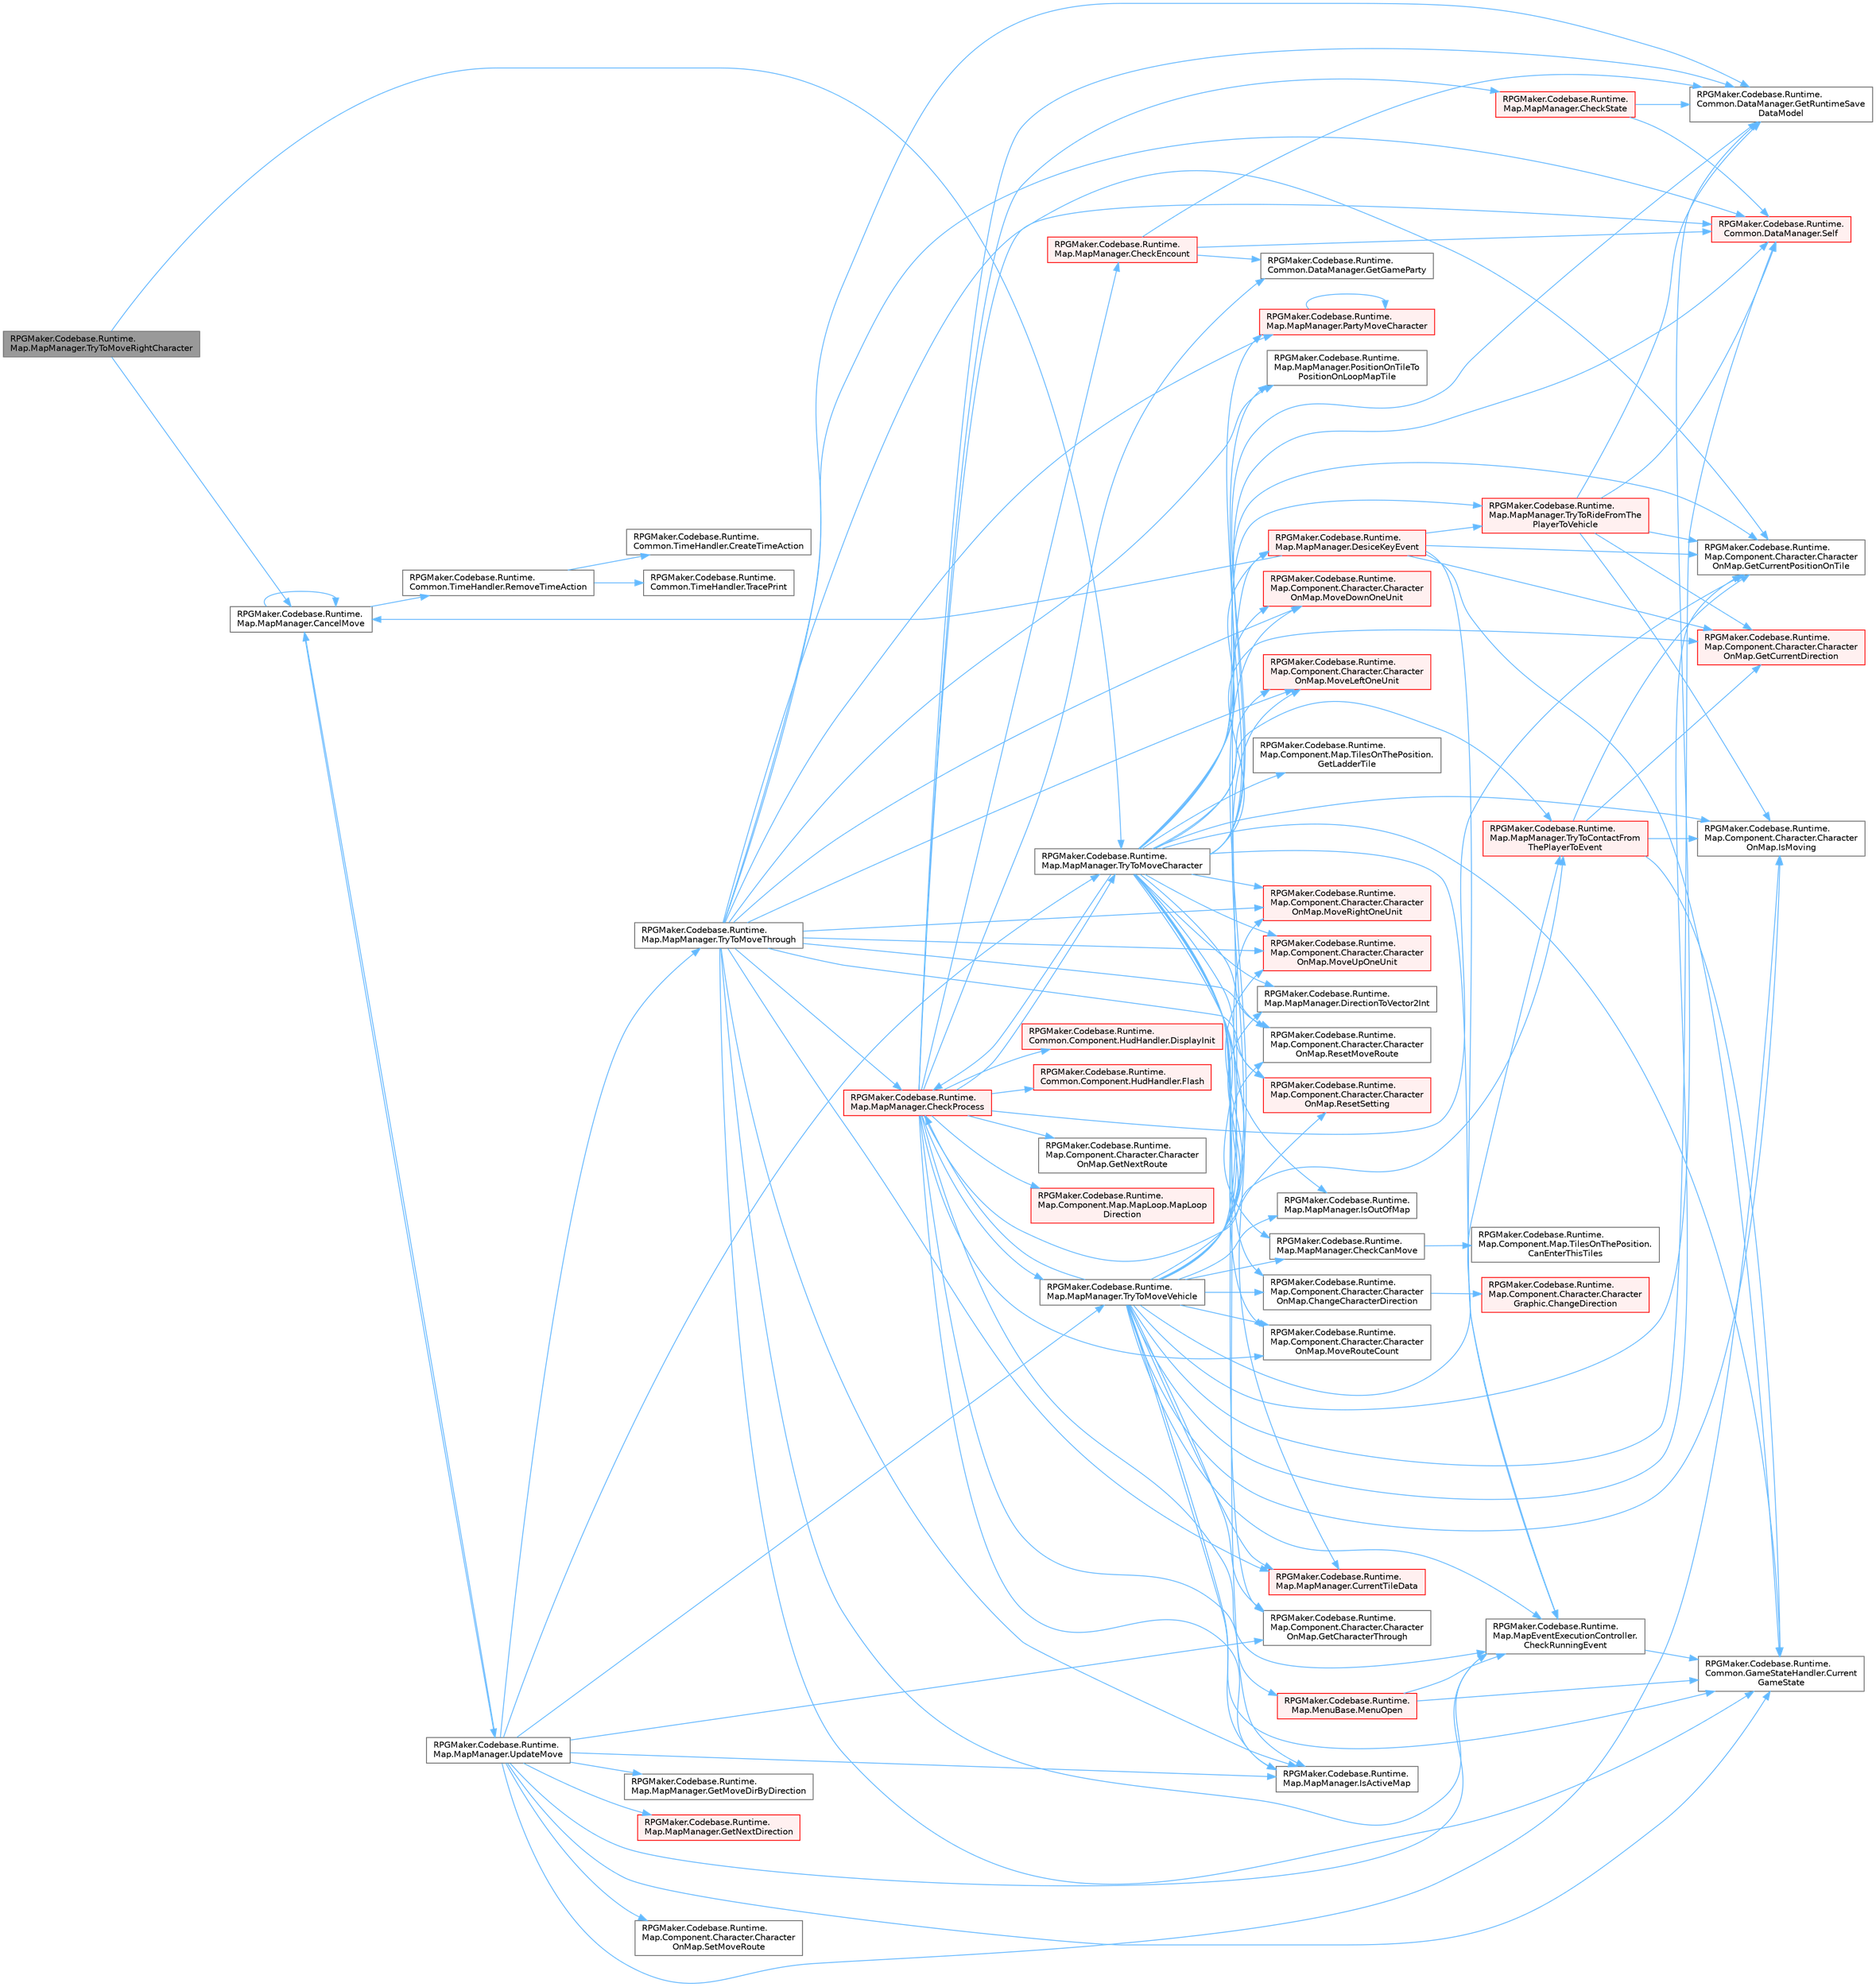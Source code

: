 digraph "RPGMaker.Codebase.Runtime.Map.MapManager.TryToMoveRightCharacter"
{
 // LATEX_PDF_SIZE
  bgcolor="transparent";
  edge [fontname=Helvetica,fontsize=10,labelfontname=Helvetica,labelfontsize=10];
  node [fontname=Helvetica,fontsize=10,shape=box,height=0.2,width=0.4];
  rankdir="LR";
  Node1 [id="Node000001",label="RPGMaker.Codebase.Runtime.\lMap.MapManager.TryToMoveRightCharacter",height=0.2,width=0.4,color="gray40", fillcolor="grey60", style="filled", fontcolor="black",tooltip=" "];
  Node1 -> Node2 [id="edge1_Node000001_Node000002",color="steelblue1",style="solid",tooltip=" "];
  Node2 [id="Node000002",label="RPGMaker.Codebase.Runtime.\lMap.MapManager.CancelMove",height=0.2,width=0.4,color="grey40", fillcolor="white", style="filled",URL="$d5/d0f/class_r_p_g_maker_1_1_codebase_1_1_runtime_1_1_map_1_1_map_manager.html#aec356ba03028b9e11ece2ceb38d7f3cf",tooltip=" "];
  Node2 -> Node2 [id="edge2_Node000002_Node000002",color="steelblue1",style="solid",tooltip=" "];
  Node2 -> Node3 [id="edge3_Node000002_Node000003",color="steelblue1",style="solid",tooltip=" "];
  Node3 [id="Node000003",label="RPGMaker.Codebase.Runtime.\lCommon.TimeHandler.RemoveTimeAction",height=0.2,width=0.4,color="grey40", fillcolor="white", style="filled",URL="$d3/dac/class_r_p_g_maker_1_1_codebase_1_1_runtime_1_1_common_1_1_time_handler.html#acbacfdc0a0c421baed7613fc41529941",tooltip="Actionの削除"];
  Node3 -> Node4 [id="edge4_Node000003_Node000004",color="steelblue1",style="solid",tooltip=" "];
  Node4 [id="Node000004",label="RPGMaker.Codebase.Runtime.\lCommon.TimeHandler.CreateTimeAction",height=0.2,width=0.4,color="grey40", fillcolor="white", style="filled",URL="$d3/dac/class_r_p_g_maker_1_1_codebase_1_1_runtime_1_1_common_1_1_time_handler.html#a5eef3d1f8380e9a82f53b599f3a3b2d5",tooltip=" "];
  Node3 -> Node5 [id="edge5_Node000003_Node000005",color="steelblue1",style="solid",tooltip=" "];
  Node5 [id="Node000005",label="RPGMaker.Codebase.Runtime.\lCommon.TimeHandler.TracePrint",height=0.2,width=0.4,color="grey40", fillcolor="white", style="filled",URL="$d3/dac/class_r_p_g_maker_1_1_codebase_1_1_runtime_1_1_common_1_1_time_handler.html#a8c7773e140b3739304925ce8a0198ee5",tooltip=" "];
  Node2 -> Node6 [id="edge6_Node000002_Node000006",color="steelblue1",style="solid",tooltip=" "];
  Node6 [id="Node000006",label="RPGMaker.Codebase.Runtime.\lMap.MapManager.UpdateMove",height=0.2,width=0.4,color="grey40", fillcolor="white", style="filled",URL="$d5/d0f/class_r_p_g_maker_1_1_codebase_1_1_runtime_1_1_map_1_1_map_manager.html#a8d383409968f24c28e9393d632d207c2",tooltip=" "];
  Node6 -> Node2 [id="edge7_Node000006_Node000002",color="steelblue1",style="solid",tooltip=" "];
  Node6 -> Node7 [id="edge8_Node000006_Node000007",color="steelblue1",style="solid",tooltip=" "];
  Node7 [id="Node000007",label="RPGMaker.Codebase.Runtime.\lMap.MapEventExecutionController.\lCheckRunningEvent",height=0.2,width=0.4,color="grey40", fillcolor="white", style="filled",URL="$db/d6c/class_r_p_g_maker_1_1_codebase_1_1_runtime_1_1_map_1_1_map_event_execution_controller.html#aeaee3de09388ebf0bd140c0e4c831d56",tooltip="イベント実行中で、MAPやバトル側でキー操作を受け付け可能かどうかを返却する"];
  Node7 -> Node8 [id="edge9_Node000007_Node000008",color="steelblue1",style="solid",tooltip=" "];
  Node8 [id="Node000008",label="RPGMaker.Codebase.Runtime.\lCommon.GameStateHandler.Current\lGameState",height=0.2,width=0.4,color="grey40", fillcolor="white", style="filled",URL="$de/d2c/class_r_p_g_maker_1_1_codebase_1_1_runtime_1_1_common_1_1_game_state_handler.html#adce58ef0480f995976ab60592c9add27",tooltip="現在の状態を返却する."];
  Node6 -> Node8 [id="edge10_Node000006_Node000008",color="steelblue1",style="solid",tooltip=" "];
  Node6 -> Node9 [id="edge11_Node000006_Node000009",color="steelblue1",style="solid",tooltip=" "];
  Node9 [id="Node000009",label="RPGMaker.Codebase.Runtime.\lMap.Component.Character.Character\lOnMap.GetCharacterThrough",height=0.2,width=0.4,color="grey40", fillcolor="white", style="filled",URL="$d0/dad/class_r_p_g_maker_1_1_codebase_1_1_runtime_1_1_map_1_1_component_1_1_character_1_1_character_on_map.html#a45d698e72e8efdb9688f1bc7140ac474",tooltip=" "];
  Node6 -> Node10 [id="edge12_Node000006_Node000010",color="steelblue1",style="solid",tooltip=" "];
  Node10 [id="Node000010",label="RPGMaker.Codebase.Runtime.\lMap.MapManager.GetMoveDirByDirection",height=0.2,width=0.4,color="grey40", fillcolor="white", style="filled",URL="$d5/d0f/class_r_p_g_maker_1_1_codebase_1_1_runtime_1_1_map_1_1_map_manager.html#a364f649816182c051609d2fb4702c04b",tooltip=" "];
  Node6 -> Node11 [id="edge13_Node000006_Node000011",color="steelblue1",style="solid",tooltip=" "];
  Node11 [id="Node000011",label="RPGMaker.Codebase.Runtime.\lMap.MapManager.GetNextDirection",height=0.2,width=0.4,color="red", fillcolor="#FFF0F0", style="filled",URL="$d5/d0f/class_r_p_g_maker_1_1_codebase_1_1_runtime_1_1_map_1_1_map_manager.html#a3eda9cef1c11927aa1dd0e4b36b2ec31",tooltip=" "];
  Node6 -> Node26 [id="edge14_Node000006_Node000026",color="steelblue1",style="solid",tooltip=" "];
  Node26 [id="Node000026",label="RPGMaker.Codebase.Runtime.\lMap.MapManager.IsActiveMap",height=0.2,width=0.4,color="grey40", fillcolor="white", style="filled",URL="$d5/d0f/class_r_p_g_maker_1_1_codebase_1_1_runtime_1_1_map_1_1_map_manager.html#a401fcee71fd35aafad253d62a385f27a",tooltip=" "];
  Node6 -> Node27 [id="edge15_Node000006_Node000027",color="steelblue1",style="solid",tooltip=" "];
  Node27 [id="Node000027",label="RPGMaker.Codebase.Runtime.\lMap.Component.Character.Character\lOnMap.IsMoving",height=0.2,width=0.4,color="grey40", fillcolor="white", style="filled",URL="$d0/dad/class_r_p_g_maker_1_1_codebase_1_1_runtime_1_1_map_1_1_component_1_1_character_1_1_character_on_map.html#a0c1997bb9d5c1a42d2d66f4115ec43bf",tooltip="移動状態の取得"];
  Node6 -> Node28 [id="edge16_Node000006_Node000028",color="steelblue1",style="solid",tooltip=" "];
  Node28 [id="Node000028",label="RPGMaker.Codebase.Runtime.\lMap.Component.Character.Character\lOnMap.SetMoveRoute",height=0.2,width=0.4,color="grey40", fillcolor="white", style="filled",URL="$d0/dad/class_r_p_g_maker_1_1_codebase_1_1_runtime_1_1_map_1_1_component_1_1_character_1_1_character_on_map.html#a9f8aaa6ad6b4d38518cf852345dd019d",tooltip=" "];
  Node6 -> Node29 [id="edge17_Node000006_Node000029",color="steelblue1",style="solid",tooltip=" "];
  Node29 [id="Node000029",label="RPGMaker.Codebase.Runtime.\lMap.MapManager.TryToMoveCharacter",height=0.2,width=0.4,color="grey40", fillcolor="white", style="filled",URL="$d5/d0f/class_r_p_g_maker_1_1_codebase_1_1_runtime_1_1_map_1_1_map_manager.html#a1c50ac1ba190459e6f190cdbfe263778",tooltip="キャラクターの移動を試行する （対象位置が進入不可の場合は向きだけ変える）"];
  Node29 -> Node30 [id="edge18_Node000029_Node000030",color="steelblue1",style="solid",tooltip=" "];
  Node30 [id="Node000030",label="RPGMaker.Codebase.Runtime.\lMap.Component.Character.Character\lOnMap.ChangeCharacterDirection",height=0.2,width=0.4,color="grey40", fillcolor="white", style="filled",URL="$d0/dad/class_r_p_g_maker_1_1_codebase_1_1_runtime_1_1_map_1_1_component_1_1_character_1_1_character_on_map.html#adfcb95a5cb4a72b7940a9260b208703e",tooltip="向きを変える"];
  Node30 -> Node31 [id="edge19_Node000030_Node000031",color="steelblue1",style="solid",tooltip=" "];
  Node31 [id="Node000031",label="RPGMaker.Codebase.Runtime.\lMap.Component.Character.Character\lGraphic.ChangeDirection",height=0.2,width=0.4,color="red", fillcolor="#FFF0F0", style="filled",URL="$da/d44/class_r_p_g_maker_1_1_codebase_1_1_runtime_1_1_map_1_1_component_1_1_character_1_1_character_graphic.html#a8d5ab5c51f8f01da17e02ee445042c14",tooltip=" "];
  Node29 -> Node36 [id="edge20_Node000029_Node000036",color="steelblue1",style="solid",tooltip=" "];
  Node36 [id="Node000036",label="RPGMaker.Codebase.Runtime.\lMap.MapManager.CheckCanMove",height=0.2,width=0.4,color="grey40", fillcolor="white", style="filled",URL="$d5/d0f/class_r_p_g_maker_1_1_codebase_1_1_runtime_1_1_map_1_1_map_manager.html#a782ece33ed01436f368fed7cff5573c4",tooltip=" "];
  Node36 -> Node13 [id="edge21_Node000036_Node000013",color="steelblue1",style="solid",tooltip=" "];
  Node13 [id="Node000013",label="RPGMaker.Codebase.Runtime.\lMap.Component.Map.TilesOnThePosition.\lCanEnterThisTiles",height=0.2,width=0.4,color="grey40", fillcolor="white", style="filled",URL="$d6/dfd/class_r_p_g_maker_1_1_codebase_1_1_runtime_1_1_map_1_1_component_1_1_map_1_1_tiles_on_the_position.html#a5f7d88633327ea157c635f7e782701e1",tooltip="同位置のこのタイル群に進入できるか？"];
  Node29 -> Node37 [id="edge22_Node000029_Node000037",color="steelblue1",style="solid",tooltip=" "];
  Node37 [id="Node000037",label="RPGMaker.Codebase.Runtime.\lMap.MapManager.CheckProcess",height=0.2,width=0.4,color="red", fillcolor="#FFF0F0", style="filled",URL="$d5/d0f/class_r_p_g_maker_1_1_codebase_1_1_runtime_1_1_map_1_1_map_manager.html#af61111401b6e289e7cd71c37c80bff5d",tooltip="移動後の各判定処理"];
  Node37 -> Node38 [id="edge23_Node000037_Node000038",color="steelblue1",style="solid",tooltip=" "];
  Node38 [id="Node000038",label="RPGMaker.Codebase.Runtime.\lMap.MapManager.CheckEncount",height=0.2,width=0.4,color="red", fillcolor="#FFF0F0", style="filled",URL="$d5/d0f/class_r_p_g_maker_1_1_codebase_1_1_runtime_1_1_map_1_1_map_manager.html#ade4dde4a1fa8535ef5adbeb52c1b3a3d",tooltip=" "];
  Node38 -> Node41 [id="edge24_Node000038_Node000041",color="steelblue1",style="solid",tooltip=" "];
  Node41 [id="Node000041",label="RPGMaker.Codebase.Runtime.\lCommon.DataManager.GetGameParty",height=0.2,width=0.4,color="grey40", fillcolor="white", style="filled",URL="$d5/d08/class_r_p_g_maker_1_1_codebase_1_1_runtime_1_1_common_1_1_data_manager.html#a51ad2669c15aba611fa704eb84001f8c",tooltip=" "];
  Node38 -> Node42 [id="edge25_Node000038_Node000042",color="steelblue1",style="solid",tooltip=" "];
  Node42 [id="Node000042",label="RPGMaker.Codebase.Runtime.\lCommon.DataManager.GetRuntimeSave\lDataModel",height=0.2,width=0.4,color="grey40", fillcolor="white", style="filled",URL="$d5/d08/class_r_p_g_maker_1_1_codebase_1_1_runtime_1_1_common_1_1_data_manager.html#aa008ccb1bfddc97c2c6618cfe1fe9ab9",tooltip=" "];
  Node38 -> Node45 [id="edge26_Node000038_Node000045",color="steelblue1",style="solid",tooltip=" "];
  Node45 [id="Node000045",label="RPGMaker.Codebase.Runtime.\lCommon.DataManager.Self",height=0.2,width=0.4,color="red", fillcolor="#FFF0F0", style="filled",URL="$d5/d08/class_r_p_g_maker_1_1_codebase_1_1_runtime_1_1_common_1_1_data_manager.html#a8f0a40fd71fe0a873d1905e106299934",tooltip=" "];
  Node37 -> Node7 [id="edge27_Node000037_Node000007",color="steelblue1",style="solid",tooltip=" "];
  Node37 -> Node113 [id="edge28_Node000037_Node000113",color="steelblue1",style="solid",tooltip=" "];
  Node113 [id="Node000113",label="RPGMaker.Codebase.Runtime.\lMap.MapManager.CheckState",height=0.2,width=0.4,color="red", fillcolor="#FFF0F0", style="filled",URL="$d5/d0f/class_r_p_g_maker_1_1_codebase_1_1_runtime_1_1_map_1_1_map_manager.html#a9bcec2ddd69bb73bf062012beb95bd50",tooltip="状態異常処理"];
  Node113 -> Node42 [id="edge29_Node000113_Node000042",color="steelblue1",style="solid",tooltip=" "];
  Node113 -> Node45 [id="edge30_Node000113_Node000045",color="steelblue1",style="solid",tooltip=" "];
  Node37 -> Node119 [id="edge31_Node000037_Node000119",color="steelblue1",style="solid",tooltip=" "];
  Node119 [id="Node000119",label="RPGMaker.Codebase.Runtime.\lCommon.Component.HudHandler.DisplayInit",height=0.2,width=0.4,color="red", fillcolor="#FFF0F0", style="filled",URL="$d4/ddb/class_r_p_g_maker_1_1_codebase_1_1_runtime_1_1_common_1_1_component_1_1_hud_handler.html#a48d9151e60197c1fc6ca30ce116c953c",tooltip=" "];
  Node37 -> Node126 [id="edge32_Node000037_Node000126",color="steelblue1",style="solid",tooltip=" "];
  Node126 [id="Node000126",label="RPGMaker.Codebase.Runtime.\lCommon.Component.HudHandler.Flash",height=0.2,width=0.4,color="red", fillcolor="#FFF0F0", style="filled",URL="$d4/ddb/class_r_p_g_maker_1_1_codebase_1_1_runtime_1_1_common_1_1_component_1_1_hud_handler.html#a49d367ca15e08b75b17b6cde224af9a4",tooltip=" "];
  Node37 -> Node132 [id="edge33_Node000037_Node000132",color="steelblue1",style="solid",tooltip=" "];
  Node132 [id="Node000132",label="RPGMaker.Codebase.Runtime.\lMap.Component.Character.Character\lOnMap.GetCurrentPositionOnTile",height=0.2,width=0.4,color="grey40", fillcolor="white", style="filled",URL="$d0/dad/class_r_p_g_maker_1_1_codebase_1_1_runtime_1_1_map_1_1_component_1_1_character_1_1_character_on_map.html#ad595963f96c284bcc874ab574c3635f4",tooltip="現在のタイル位置を取得"];
  Node37 -> Node41 [id="edge34_Node000037_Node000041",color="steelblue1",style="solid",tooltip=" "];
  Node37 -> Node133 [id="edge35_Node000037_Node000133",color="steelblue1",style="solid",tooltip=" "];
  Node133 [id="Node000133",label="RPGMaker.Codebase.Runtime.\lMap.Component.Character.Character\lOnMap.GetNextRoute",height=0.2,width=0.4,color="grey40", fillcolor="white", style="filled",URL="$d0/dad/class_r_p_g_maker_1_1_codebase_1_1_runtime_1_1_map_1_1_component_1_1_character_1_1_character_on_map.html#ac4fcd04ff7f85840f3290c29a7991ff9",tooltip=" "];
  Node37 -> Node42 [id="edge36_Node000037_Node000042",color="steelblue1",style="solid",tooltip=" "];
  Node37 -> Node26 [id="edge37_Node000037_Node000026",color="steelblue1",style="solid",tooltip=" "];
  Node37 -> Node134 [id="edge38_Node000037_Node000134",color="steelblue1",style="solid",tooltip=" "];
  Node134 [id="Node000134",label="RPGMaker.Codebase.Runtime.\lMap.Component.Map.MapLoop.MapLoop\lDirection",height=0.2,width=0.4,color="red", fillcolor="#FFF0F0", style="filled",URL="$d9/d69/class_r_p_g_maker_1_1_codebase_1_1_runtime_1_1_map_1_1_component_1_1_map_1_1_map_loop.html#a8ae0115857ad2d7b9e6f9662cbc0ac9d",tooltip=" "];
  Node37 -> Node140 [id="edge39_Node000037_Node000140",color="steelblue1",style="solid",tooltip=" "];
  Node140 [id="Node000140",label="RPGMaker.Codebase.Runtime.\lMap.MenuBase.MenuOpen",height=0.2,width=0.4,color="red", fillcolor="#FFF0F0", style="filled",URL="$d4/d87/class_r_p_g_maker_1_1_codebase_1_1_runtime_1_1_map_1_1_menu_base.html#a5a2bdab2d0f0b62de47028166fdcb660",tooltip="メニュー表示、非表示切り替え処理"];
  Node140 -> Node7 [id="edge40_Node000140_Node000007",color="steelblue1",style="solid",tooltip=" "];
  Node140 -> Node8 [id="edge41_Node000140_Node000008",color="steelblue1",style="solid",tooltip=" "];
  Node37 -> Node156 [id="edge42_Node000037_Node000156",color="steelblue1",style="solid",tooltip=" "];
  Node156 [id="Node000156",label="RPGMaker.Codebase.Runtime.\lMap.Component.Character.Character\lOnMap.MoveRouteCount",height=0.2,width=0.4,color="grey40", fillcolor="white", style="filled",URL="$d0/dad/class_r_p_g_maker_1_1_codebase_1_1_runtime_1_1_map_1_1_component_1_1_character_1_1_character_on_map.html#a7a12903b9ae6df92841af6e1190f5b4c",tooltip=" "];
  Node37 -> Node45 [id="edge43_Node000037_Node000045",color="steelblue1",style="solid",tooltip=" "];
  Node37 -> Node173 [id="edge44_Node000037_Node000173",color="steelblue1",style="solid",tooltip=" "];
  Node173 [id="Node000173",label="RPGMaker.Codebase.Runtime.\lMap.MapManager.TryToContactFrom\lThePlayerToEvent",height=0.2,width=0.4,color="red", fillcolor="#FFF0F0", style="filled",URL="$d5/d0f/class_r_p_g_maker_1_1_codebase_1_1_runtime_1_1_map_1_1_map_manager.html#ae027dfdf0a7b7f54a351e2e95f5ae634",tooltip="イベントがあり、その発動契機がContactFromThePlayerであればイベントを開始する"];
  Node173 -> Node8 [id="edge45_Node000173_Node000008",color="steelblue1",style="solid",tooltip=" "];
  Node173 -> Node174 [id="edge46_Node000173_Node000174",color="steelblue1",style="solid",tooltip=" "];
  Node174 [id="Node000174",label="RPGMaker.Codebase.Runtime.\lMap.Component.Character.Character\lOnMap.GetCurrentDirection",height=0.2,width=0.4,color="red", fillcolor="#FFF0F0", style="filled",URL="$d0/dad/class_r_p_g_maker_1_1_codebase_1_1_runtime_1_1_map_1_1_component_1_1_character_1_1_character_on_map.html#a5fb2129b6ab88b1ef5d20e6a304e0391",tooltip="現在の向きを取得"];
  Node173 -> Node132 [id="edge47_Node000173_Node000132",color="steelblue1",style="solid",tooltip=" "];
  Node173 -> Node27 [id="edge48_Node000173_Node000027",color="steelblue1",style="solid",tooltip=" "];
  Node37 -> Node29 [id="edge49_Node000037_Node000029",color="steelblue1",style="solid",tooltip=" "];
  Node37 -> Node183 [id="edge50_Node000037_Node000183",color="steelblue1",style="solid",tooltip=" "];
  Node183 [id="Node000183",label="RPGMaker.Codebase.Runtime.\lMap.MapManager.TryToMoveVehicle",height=0.2,width=0.4,color="grey40", fillcolor="white", style="filled",URL="$d5/d0f/class_r_p_g_maker_1_1_codebase_1_1_runtime_1_1_map_1_1_map_manager.html#af0e1fa61778d47dccbe907bcb8ebeb4c",tooltip="乗り物の移動を試行する （対象位置が進入不可の場合は向きだけ変える）"];
  Node183 -> Node30 [id="edge51_Node000183_Node000030",color="steelblue1",style="solid",tooltip=" "];
  Node183 -> Node36 [id="edge52_Node000183_Node000036",color="steelblue1",style="solid",tooltip=" "];
  Node183 -> Node37 [id="edge53_Node000183_Node000037",color="steelblue1",style="solid",tooltip=" "];
  Node183 -> Node7 [id="edge54_Node000183_Node000007",color="steelblue1",style="solid",tooltip=" "];
  Node183 -> Node8 [id="edge55_Node000183_Node000008",color="steelblue1",style="solid",tooltip=" "];
  Node183 -> Node184 [id="edge56_Node000183_Node000184",color="steelblue1",style="solid",tooltip=" "];
  Node184 [id="Node000184",label="RPGMaker.Codebase.Runtime.\lMap.MapManager.CurrentTileData",height=0.2,width=0.4,color="red", fillcolor="#FFF0F0", style="filled",URL="$d5/d0f/class_r_p_g_maker_1_1_codebase_1_1_runtime_1_1_map_1_1_map_manager.html#a6bd3ed94e7072c1d31769481ffb80100",tooltip="現在のマップのTilesOnThePositionを返却"];
  Node183 -> Node185 [id="edge57_Node000183_Node000185",color="steelblue1",style="solid",tooltip=" "];
  Node185 [id="Node000185",label="RPGMaker.Codebase.Runtime.\lMap.MapManager.DesiceKeyEvent",height=0.2,width=0.4,color="red", fillcolor="#FFF0F0", style="filled",URL="$d5/d0f/class_r_p_g_maker_1_1_codebase_1_1_runtime_1_1_map_1_1_map_manager.html#a2655da596d391627e8c2f71e6e490b62",tooltip="目の前にイベントがあり、その発動契機がTalkであればイベントを開始する"];
  Node185 -> Node2 [id="edge58_Node000185_Node000002",color="steelblue1",style="solid",tooltip=" "];
  Node185 -> Node7 [id="edge59_Node000185_Node000007",color="steelblue1",style="solid",tooltip=" "];
  Node185 -> Node8 [id="edge60_Node000185_Node000008",color="steelblue1",style="solid",tooltip=" "];
  Node185 -> Node174 [id="edge61_Node000185_Node000174",color="steelblue1",style="solid",tooltip=" "];
  Node185 -> Node132 [id="edge62_Node000185_Node000132",color="steelblue1",style="solid",tooltip=" "];
  Node185 -> Node211 [id="edge63_Node000185_Node000211",color="steelblue1",style="solid",tooltip=" "];
  Node211 [id="Node000211",label="RPGMaker.Codebase.Runtime.\lMap.MapManager.TryToRideFromThe\lPlayerToVehicle",height=0.2,width=0.4,color="red", fillcolor="#FFF0F0", style="filled",URL="$d5/d0f/class_r_p_g_maker_1_1_codebase_1_1_runtime_1_1_map_1_1_map_manager.html#af833ea891460fe653ce5b7900b86e151",tooltip="乗り物に乗る"];
  Node211 -> Node174 [id="edge64_Node000211_Node000174",color="steelblue1",style="solid",tooltip=" "];
  Node211 -> Node132 [id="edge65_Node000211_Node000132",color="steelblue1",style="solid",tooltip=" "];
  Node211 -> Node42 [id="edge66_Node000211_Node000042",color="steelblue1",style="solid",tooltip=" "];
  Node211 -> Node27 [id="edge67_Node000211_Node000027",color="steelblue1",style="solid",tooltip=" "];
  Node211 -> Node45 [id="edge68_Node000211_Node000045",color="steelblue1",style="solid",tooltip=" "];
  Node183 -> Node246 [id="edge69_Node000183_Node000246",color="steelblue1",style="solid",tooltip=" "];
  Node246 [id="Node000246",label="RPGMaker.Codebase.Runtime.\lMap.MapManager.DirectionToVector2Int",height=0.2,width=0.4,color="grey40", fillcolor="white", style="filled",URL="$d5/d0f/class_r_p_g_maker_1_1_codebase_1_1_runtime_1_1_map_1_1_map_manager.html#a9a88ef2357d9749441016c77e9e66e0a",tooltip="向きからVector2Intを取得。"];
  Node183 -> Node9 [id="edge70_Node000183_Node000009",color="steelblue1",style="solid",tooltip=" "];
  Node183 -> Node132 [id="edge71_Node000183_Node000132",color="steelblue1",style="solid",tooltip=" "];
  Node183 -> Node42 [id="edge72_Node000183_Node000042",color="steelblue1",style="solid",tooltip=" "];
  Node183 -> Node26 [id="edge73_Node000183_Node000026",color="steelblue1",style="solid",tooltip=" "];
  Node183 -> Node27 [id="edge74_Node000183_Node000027",color="steelblue1",style="solid",tooltip=" "];
  Node183 -> Node247 [id="edge75_Node000183_Node000247",color="steelblue1",style="solid",tooltip=" "];
  Node247 [id="Node000247",label="RPGMaker.Codebase.Runtime.\lMap.MapManager.IsOutOfMap",height=0.2,width=0.4,color="grey40", fillcolor="white", style="filled",URL="$d5/d0f/class_r_p_g_maker_1_1_codebase_1_1_runtime_1_1_map_1_1_map_manager.html#a060e4bf8a438bca54434869103c9bcdc",tooltip=" "];
  Node183 -> Node215 [id="edge76_Node000183_Node000215",color="steelblue1",style="solid",tooltip=" "];
  Node215 [id="Node000215",label="RPGMaker.Codebase.Runtime.\lMap.Component.Character.Character\lOnMap.MoveDownOneUnit",height=0.2,width=0.4,color="red", fillcolor="#FFF0F0", style="filled",URL="$d0/dad/class_r_p_g_maker_1_1_codebase_1_1_runtime_1_1_map_1_1_component_1_1_character_1_1_character_on_map.html#ace33c79a51d8a533b2ce346abf138354",tooltip="1マス下に移動する"];
  Node183 -> Node225 [id="edge77_Node000183_Node000225",color="steelblue1",style="solid",tooltip=" "];
  Node225 [id="Node000225",label="RPGMaker.Codebase.Runtime.\lMap.Component.Character.Character\lOnMap.MoveLeftOneUnit",height=0.2,width=0.4,color="red", fillcolor="#FFF0F0", style="filled",URL="$d0/dad/class_r_p_g_maker_1_1_codebase_1_1_runtime_1_1_map_1_1_component_1_1_character_1_1_character_on_map.html#acf153046015518dcf29ddacb5bb522a6",tooltip="1マス左に移動する"];
  Node183 -> Node226 [id="edge78_Node000183_Node000226",color="steelblue1",style="solid",tooltip=" "];
  Node226 [id="Node000226",label="RPGMaker.Codebase.Runtime.\lMap.Component.Character.Character\lOnMap.MoveRightOneUnit",height=0.2,width=0.4,color="red", fillcolor="#FFF0F0", style="filled",URL="$d0/dad/class_r_p_g_maker_1_1_codebase_1_1_runtime_1_1_map_1_1_component_1_1_character_1_1_character_on_map.html#a60565e3d03a68398ff93f970fbeff07a",tooltip="1マス右に移動する"];
  Node183 -> Node156 [id="edge79_Node000183_Node000156",color="steelblue1",style="solid",tooltip=" "];
  Node183 -> Node227 [id="edge80_Node000183_Node000227",color="steelblue1",style="solid",tooltip=" "];
  Node227 [id="Node000227",label="RPGMaker.Codebase.Runtime.\lMap.Component.Character.Character\lOnMap.MoveUpOneUnit",height=0.2,width=0.4,color="red", fillcolor="#FFF0F0", style="filled",URL="$d0/dad/class_r_p_g_maker_1_1_codebase_1_1_runtime_1_1_map_1_1_component_1_1_character_1_1_character_on_map.html#ac731d78d4f1079232ddc2462242ba477",tooltip="1マス上に移動する"];
  Node183 -> Node248 [id="edge81_Node000183_Node000248",color="steelblue1",style="solid",tooltip=" "];
  Node248 [id="Node000248",label="RPGMaker.Codebase.Runtime.\lMap.Component.Character.Character\lOnMap.ResetMoveRoute",height=0.2,width=0.4,color="grey40", fillcolor="white", style="filled",URL="$d0/dad/class_r_p_g_maker_1_1_codebase_1_1_runtime_1_1_map_1_1_component_1_1_character_1_1_character_on_map.html#ada50b7cedfa7f44c26907f853375f7df",tooltip=" "];
  Node183 -> Node249 [id="edge82_Node000183_Node000249",color="steelblue1",style="solid",tooltip=" "];
  Node249 [id="Node000249",label="RPGMaker.Codebase.Runtime.\lMap.Component.Character.Character\lOnMap.ResetSetting",height=0.2,width=0.4,color="red", fillcolor="#FFF0F0", style="filled",URL="$d0/dad/class_r_p_g_maker_1_1_codebase_1_1_runtime_1_1_map_1_1_component_1_1_character_1_1_character_on_map.html#a5b5e6b34cf6597a7cc04190c2566f665",tooltip=" "];
  Node183 -> Node45 [id="edge83_Node000183_Node000045",color="steelblue1",style="solid",tooltip=" "];
  Node183 -> Node173 [id="edge84_Node000183_Node000173",color="steelblue1",style="solid",tooltip=" "];
  Node29 -> Node7 [id="edge85_Node000029_Node000007",color="steelblue1",style="solid",tooltip=" "];
  Node29 -> Node8 [id="edge86_Node000029_Node000008",color="steelblue1",style="solid",tooltip=" "];
  Node29 -> Node184 [id="edge87_Node000029_Node000184",color="steelblue1",style="solid",tooltip=" "];
  Node29 -> Node185 [id="edge88_Node000029_Node000185",color="steelblue1",style="solid",tooltip=" "];
  Node29 -> Node246 [id="edge89_Node000029_Node000246",color="steelblue1",style="solid",tooltip=" "];
  Node29 -> Node9 [id="edge90_Node000029_Node000009",color="steelblue1",style="solid",tooltip=" "];
  Node29 -> Node174 [id="edge91_Node000029_Node000174",color="steelblue1",style="solid",tooltip=" "];
  Node29 -> Node132 [id="edge92_Node000029_Node000132",color="steelblue1",style="solid",tooltip=" "];
  Node29 -> Node219 [id="edge93_Node000029_Node000219",color="steelblue1",style="solid",tooltip=" "];
  Node219 [id="Node000219",label="RPGMaker.Codebase.Runtime.\lMap.Component.Map.TilesOnThePosition.\lGetLadderTile",height=0.2,width=0.4,color="grey40", fillcolor="white", style="filled",URL="$d6/dfd/class_r_p_g_maker_1_1_codebase_1_1_runtime_1_1_map_1_1_component_1_1_map_1_1_tiles_on_the_position.html#acc9bf0cbe797ddaab5bc133d5ade08e5",tooltip="梯子属性の取得"];
  Node29 -> Node42 [id="edge94_Node000029_Node000042",color="steelblue1",style="solid",tooltip=" "];
  Node29 -> Node26 [id="edge95_Node000029_Node000026",color="steelblue1",style="solid",tooltip=" "];
  Node29 -> Node27 [id="edge96_Node000029_Node000027",color="steelblue1",style="solid",tooltip=" "];
  Node29 -> Node247 [id="edge97_Node000029_Node000247",color="steelblue1",style="solid",tooltip=" "];
  Node29 -> Node215 [id="edge98_Node000029_Node000215",color="steelblue1",style="solid",tooltip=" "];
  Node29 -> Node225 [id="edge99_Node000029_Node000225",color="steelblue1",style="solid",tooltip=" "];
  Node29 -> Node226 [id="edge100_Node000029_Node000226",color="steelblue1",style="solid",tooltip=" "];
  Node29 -> Node156 [id="edge101_Node000029_Node000156",color="steelblue1",style="solid",tooltip=" "];
  Node29 -> Node227 [id="edge102_Node000029_Node000227",color="steelblue1",style="solid",tooltip=" "];
  Node29 -> Node228 [id="edge103_Node000029_Node000228",color="steelblue1",style="solid",tooltip=" "];
  Node228 [id="Node000228",label="RPGMaker.Codebase.Runtime.\lMap.MapManager.PartyMoveCharacter",height=0.2,width=0.4,color="red", fillcolor="#FFF0F0", style="filled",URL="$d5/d0f/class_r_p_g_maker_1_1_codebase_1_1_runtime_1_1_map_1_1_map_manager.html#a62362677c5fd951f473d6f35cbd01721",tooltip="パーティメンバーの移動"];
  Node228 -> Node228 [id="edge104_Node000228_Node000228",color="steelblue1",style="solid",tooltip=" "];
  Node29 -> Node274 [id="edge105_Node000029_Node000274",color="steelblue1",style="solid",tooltip=" "];
  Node274 [id="Node000274",label="RPGMaker.Codebase.Runtime.\lMap.MapManager.PositionOnTileTo\lPositionOnLoopMapTile",height=0.2,width=0.4,color="grey40", fillcolor="white", style="filled",URL="$d5/d0f/class_r_p_g_maker_1_1_codebase_1_1_runtime_1_1_map_1_1_map_manager.html#a59387e9b0920c39fbe57677bee19e755",tooltip="ループマップでのタイル位置を取得。"];
  Node29 -> Node248 [id="edge106_Node000029_Node000248",color="steelblue1",style="solid",tooltip=" "];
  Node29 -> Node249 [id="edge107_Node000029_Node000249",color="steelblue1",style="solid",tooltip=" "];
  Node29 -> Node45 [id="edge108_Node000029_Node000045",color="steelblue1",style="solid",tooltip=" "];
  Node29 -> Node173 [id="edge109_Node000029_Node000173",color="steelblue1",style="solid",tooltip=" "];
  Node29 -> Node211 [id="edge110_Node000029_Node000211",color="steelblue1",style="solid",tooltip=" "];
  Node6 -> Node275 [id="edge111_Node000006_Node000275",color="steelblue1",style="solid",tooltip=" "];
  Node275 [id="Node000275",label="RPGMaker.Codebase.Runtime.\lMap.MapManager.TryToMoveThrough",height=0.2,width=0.4,color="grey40", fillcolor="white", style="filled",URL="$d5/d0f/class_r_p_g_maker_1_1_codebase_1_1_runtime_1_1_map_1_1_map_manager.html#a568c166cd57f15308dc10ba60706bd26",tooltip=" "];
  Node275 -> Node37 [id="edge112_Node000275_Node000037",color="steelblue1",style="solid",tooltip=" "];
  Node275 -> Node7 [id="edge113_Node000275_Node000007",color="steelblue1",style="solid",tooltip=" "];
  Node275 -> Node8 [id="edge114_Node000275_Node000008",color="steelblue1",style="solid",tooltip=" "];
  Node275 -> Node184 [id="edge115_Node000275_Node000184",color="steelblue1",style="solid",tooltip=" "];
  Node275 -> Node132 [id="edge116_Node000275_Node000132",color="steelblue1",style="solid",tooltip=" "];
  Node275 -> Node42 [id="edge117_Node000275_Node000042",color="steelblue1",style="solid",tooltip=" "];
  Node275 -> Node26 [id="edge118_Node000275_Node000026",color="steelblue1",style="solid",tooltip=" "];
  Node275 -> Node215 [id="edge119_Node000275_Node000215",color="steelblue1",style="solid",tooltip=" "];
  Node275 -> Node225 [id="edge120_Node000275_Node000225",color="steelblue1",style="solid",tooltip=" "];
  Node275 -> Node226 [id="edge121_Node000275_Node000226",color="steelblue1",style="solid",tooltip=" "];
  Node275 -> Node227 [id="edge122_Node000275_Node000227",color="steelblue1",style="solid",tooltip=" "];
  Node275 -> Node228 [id="edge123_Node000275_Node000228",color="steelblue1",style="solid",tooltip=" "];
  Node275 -> Node274 [id="edge124_Node000275_Node000274",color="steelblue1",style="solid",tooltip=" "];
  Node275 -> Node248 [id="edge125_Node000275_Node000248",color="steelblue1",style="solid",tooltip=" "];
  Node275 -> Node249 [id="edge126_Node000275_Node000249",color="steelblue1",style="solid",tooltip=" "];
  Node275 -> Node45 [id="edge127_Node000275_Node000045",color="steelblue1",style="solid",tooltip=" "];
  Node6 -> Node183 [id="edge128_Node000006_Node000183",color="steelblue1",style="solid",tooltip=" "];
  Node1 -> Node29 [id="edge129_Node000001_Node000029",color="steelblue1",style="solid",tooltip=" "];
}
